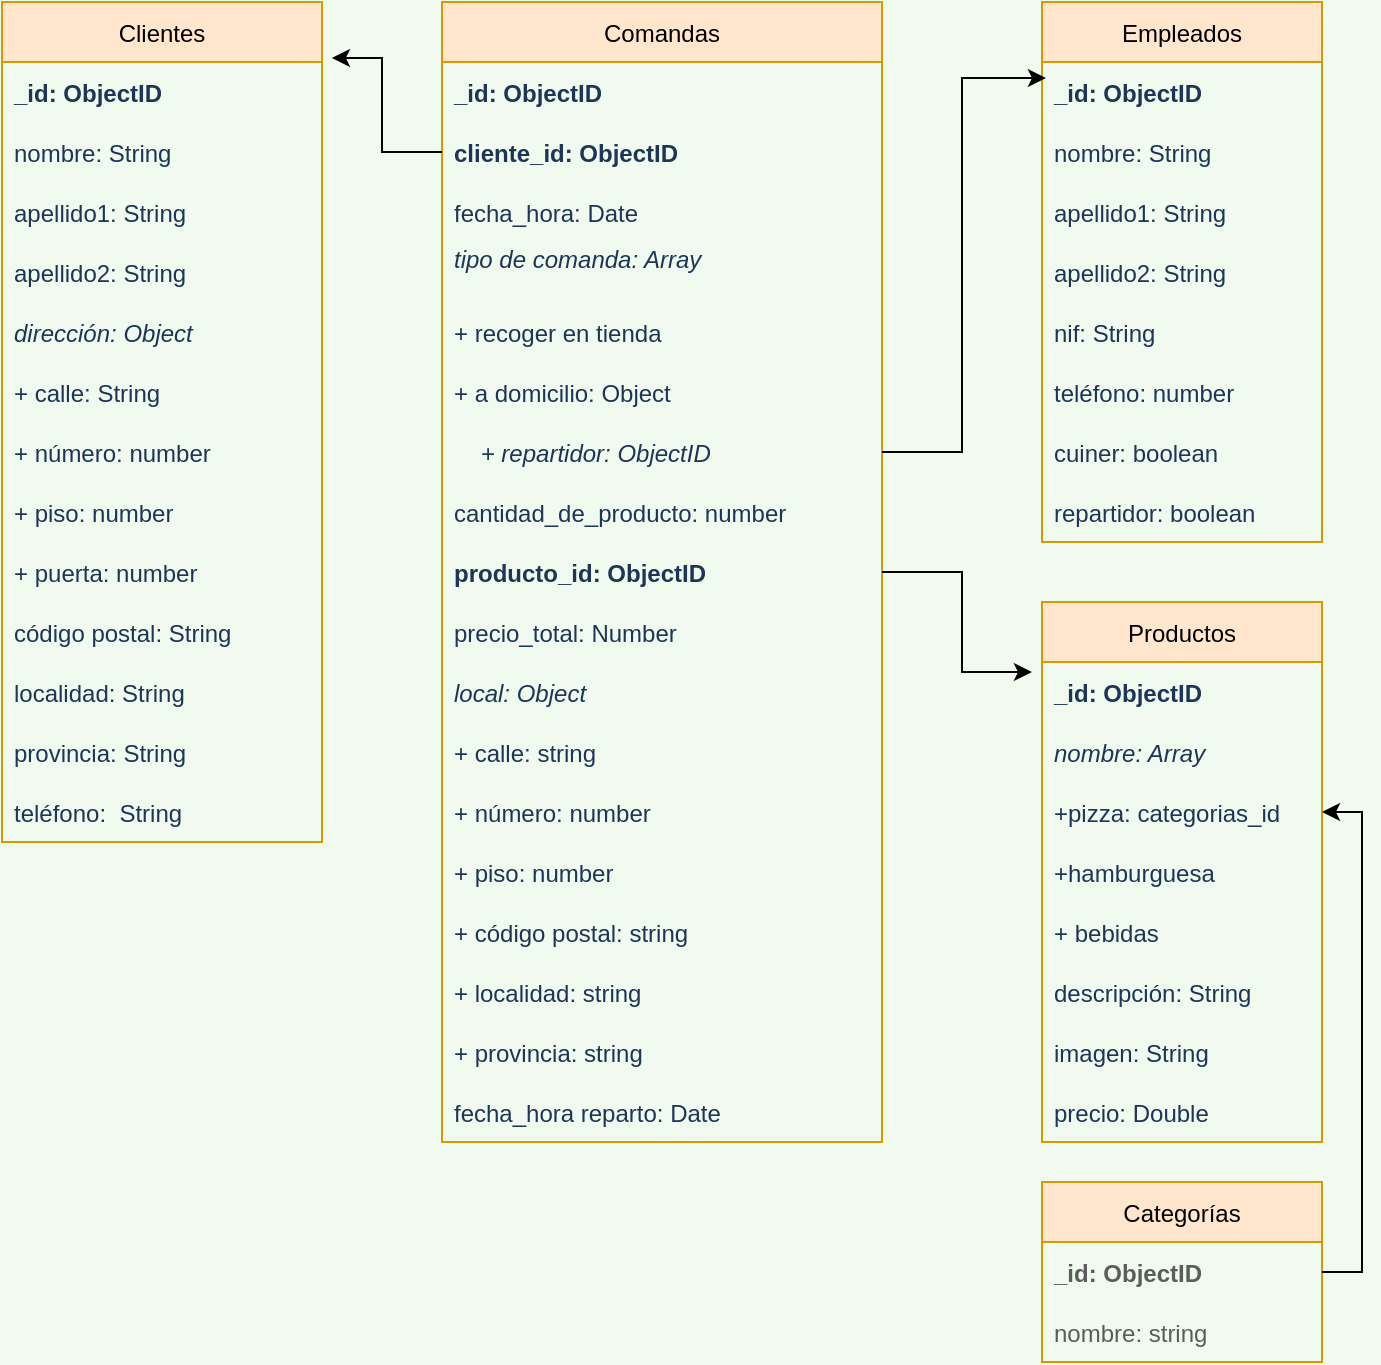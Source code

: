 <mxfile version="16.4.6" type="device" pages="2"><diagram id="U5rSkvCSgHJSSR9jQ4B3" name="Page-1"><mxGraphModel dx="868" dy="482" grid="1" gridSize="10" guides="1" tooltips="1" connect="1" arrows="1" fold="1" page="1" pageScale="1" pageWidth="827" pageHeight="1169" background="#F1FAEE" math="0" shadow="0"><root><mxCell id="0"/><mxCell id="1" parent="0"/><mxCell id="8mSWr7QNDFxBmi-GinSW-1" value="Clientes" style="swimlane;fontStyle=0;childLayout=stackLayout;horizontal=1;startSize=30;horizontalStack=0;resizeParent=1;resizeParentMax=0;resizeLast=0;collapsible=1;marginBottom=0;fillColor=#ffe6cc;strokeColor=#d79b00;" parent="1" vertex="1"><mxGeometry x="40" y="40" width="160" height="420" as="geometry"/></mxCell><mxCell id="8mSWr7QNDFxBmi-GinSW-2" value="_id: ObjectID" style="text;strokeColor=none;fillColor=none;align=left;verticalAlign=middle;spacingLeft=4;spacingRight=4;overflow=hidden;points=[[0,0.5],[1,0.5]];portConstraint=eastwest;rotatable=0;fontColor=#1D3557;fontStyle=1" parent="8mSWr7QNDFxBmi-GinSW-1" vertex="1"><mxGeometry y="30" width="160" height="30" as="geometry"/></mxCell><mxCell id="8mSWr7QNDFxBmi-GinSW-3" value="nombre: String" style="text;strokeColor=none;fillColor=none;align=left;verticalAlign=middle;spacingLeft=4;spacingRight=4;overflow=hidden;points=[[0,0.5],[1,0.5]];portConstraint=eastwest;rotatable=0;fontColor=#1D3557;" parent="8mSWr7QNDFxBmi-GinSW-1" vertex="1"><mxGeometry y="60" width="160" height="30" as="geometry"/></mxCell><mxCell id="8mSWr7QNDFxBmi-GinSW-4" value="apellido1: String" style="text;strokeColor=none;fillColor=none;align=left;verticalAlign=middle;spacingLeft=4;spacingRight=4;overflow=hidden;points=[[0,0.5],[1,0.5]];portConstraint=eastwest;rotatable=0;fontColor=#1D3557;" parent="8mSWr7QNDFxBmi-GinSW-1" vertex="1"><mxGeometry y="90" width="160" height="30" as="geometry"/></mxCell><mxCell id="8mSWr7QNDFxBmi-GinSW-5" value="apellido2: String" style="text;strokeColor=none;fillColor=none;align=left;verticalAlign=middle;spacingLeft=4;spacingRight=4;overflow=hidden;points=[[0,0.5],[1,0.5]];portConstraint=eastwest;rotatable=0;fontColor=#1D3557;" parent="8mSWr7QNDFxBmi-GinSW-1" vertex="1"><mxGeometry y="120" width="160" height="30" as="geometry"/></mxCell><mxCell id="8mSWr7QNDFxBmi-GinSW-6" value="dirección: Object" style="text;strokeColor=none;fillColor=none;align=left;verticalAlign=middle;spacingLeft=4;spacingRight=4;overflow=hidden;points=[[0,0.5],[1,0.5]];portConstraint=eastwest;rotatable=0;fontColor=#1D3557;fontStyle=2" parent="8mSWr7QNDFxBmi-GinSW-1" vertex="1"><mxGeometry y="150" width="160" height="30" as="geometry"/></mxCell><mxCell id="8mSWr7QNDFxBmi-GinSW-13" value="+ calle: String" style="text;strokeColor=none;fillColor=none;align=left;verticalAlign=middle;spacingLeft=4;spacingRight=4;overflow=hidden;points=[[0,0.5],[1,0.5]];portConstraint=eastwest;rotatable=0;fontColor=#1D3557;" parent="8mSWr7QNDFxBmi-GinSW-1" vertex="1"><mxGeometry y="180" width="160" height="30" as="geometry"/></mxCell><mxCell id="8mSWr7QNDFxBmi-GinSW-12" value="+ número: number" style="text;strokeColor=none;fillColor=none;align=left;verticalAlign=middle;spacingLeft=4;spacingRight=4;overflow=hidden;points=[[0,0.5],[1,0.5]];portConstraint=eastwest;rotatable=0;fontColor=#1D3557;" parent="8mSWr7QNDFxBmi-GinSW-1" vertex="1"><mxGeometry y="210" width="160" height="30" as="geometry"/></mxCell><mxCell id="8mSWr7QNDFxBmi-GinSW-11" value="+ piso: number" style="text;strokeColor=none;fillColor=none;align=left;verticalAlign=middle;spacingLeft=4;spacingRight=4;overflow=hidden;points=[[0,0.5],[1,0.5]];portConstraint=eastwest;rotatable=0;fontColor=#1D3557;" parent="8mSWr7QNDFxBmi-GinSW-1" vertex="1"><mxGeometry y="240" width="160" height="30" as="geometry"/></mxCell><mxCell id="8mSWr7QNDFxBmi-GinSW-10" value="+ puerta: number" style="text;strokeColor=none;fillColor=none;align=left;verticalAlign=middle;spacingLeft=4;spacingRight=4;overflow=hidden;points=[[0,0.5],[1,0.5]];portConstraint=eastwest;rotatable=0;fontColor=#1D3557;" parent="8mSWr7QNDFxBmi-GinSW-1" vertex="1"><mxGeometry y="270" width="160" height="30" as="geometry"/></mxCell><mxCell id="8mSWr7QNDFxBmi-GinSW-9" value="código postal: String" style="text;strokeColor=none;fillColor=none;align=left;verticalAlign=middle;spacingLeft=4;spacingRight=4;overflow=hidden;points=[[0,0.5],[1,0.5]];portConstraint=eastwest;rotatable=0;fontColor=#1D3557;" parent="8mSWr7QNDFxBmi-GinSW-1" vertex="1"><mxGeometry y="300" width="160" height="30" as="geometry"/></mxCell><mxCell id="8mSWr7QNDFxBmi-GinSW-8" value="localidad: String" style="text;strokeColor=none;fillColor=none;align=left;verticalAlign=middle;spacingLeft=4;spacingRight=4;overflow=hidden;points=[[0,0.5],[1,0.5]];portConstraint=eastwest;rotatable=0;fontColor=#1D3557;" parent="8mSWr7QNDFxBmi-GinSW-1" vertex="1"><mxGeometry y="330" width="160" height="30" as="geometry"/></mxCell><mxCell id="8mSWr7QNDFxBmi-GinSW-7" value="provincia: String" style="text;strokeColor=none;fillColor=none;align=left;verticalAlign=middle;spacingLeft=4;spacingRight=4;overflow=hidden;points=[[0,0.5],[1,0.5]];portConstraint=eastwest;rotatable=0;fontColor=#1D3557;" parent="8mSWr7QNDFxBmi-GinSW-1" vertex="1"><mxGeometry y="360" width="160" height="30" as="geometry"/></mxCell><mxCell id="8mSWr7QNDFxBmi-GinSW-14" value="teléfono:  String" style="text;strokeColor=none;fillColor=none;align=left;verticalAlign=middle;spacingLeft=4;spacingRight=4;overflow=hidden;points=[[0,0.5],[1,0.5]];portConstraint=eastwest;rotatable=0;fontColor=#1D3557;" parent="8mSWr7QNDFxBmi-GinSW-1" vertex="1"><mxGeometry y="390" width="160" height="30" as="geometry"/></mxCell><mxCell id="8mSWr7QNDFxBmi-GinSW-15" value="Comandas" style="swimlane;fontStyle=0;childLayout=stackLayout;horizontal=1;startSize=30;horizontalStack=0;resizeParent=1;resizeParentMax=0;resizeLast=0;collapsible=1;marginBottom=0;rounded=0;sketch=0;strokeColor=#d79b00;fillColor=#ffe6cc;" parent="1" vertex="1"><mxGeometry x="260" y="40" width="220" height="570" as="geometry"/></mxCell><mxCell id="8mSWr7QNDFxBmi-GinSW-16" value="_id: ObjectID" style="text;strokeColor=none;fillColor=none;align=left;verticalAlign=middle;spacingLeft=4;spacingRight=4;overflow=hidden;points=[[0,0.5],[1,0.5]];portConstraint=eastwest;rotatable=0;rounded=0;sketch=0;fontColor=#1D3557;fontStyle=1" parent="8mSWr7QNDFxBmi-GinSW-15" vertex="1"><mxGeometry y="30" width="220" height="30" as="geometry"/></mxCell><mxCell id="8mSWr7QNDFxBmi-GinSW-17" value="cliente_id: ObjectID" style="text;strokeColor=none;fillColor=none;align=left;verticalAlign=middle;spacingLeft=4;spacingRight=4;overflow=hidden;points=[[0,0.5],[1,0.5]];portConstraint=eastwest;rotatable=0;rounded=0;sketch=0;fontColor=#1D3557;fontStyle=1" parent="8mSWr7QNDFxBmi-GinSW-15" vertex="1"><mxGeometry y="60" width="220" height="30" as="geometry"/></mxCell><mxCell id="8mSWr7QNDFxBmi-GinSW-18" value="fecha_hora: Date" style="text;strokeColor=none;fillColor=none;align=left;verticalAlign=middle;spacingLeft=4;spacingRight=4;overflow=hidden;points=[[0,0.5],[1,0.5]];portConstraint=eastwest;rotatable=0;rounded=0;sketch=0;fontColor=#1D3557;" parent="8mSWr7QNDFxBmi-GinSW-15" vertex="1"><mxGeometry y="90" width="220" height="30" as="geometry"/></mxCell><mxCell id="8mSWr7QNDFxBmi-GinSW-20" value="tipo de comanda: Array&#10;" style="text;strokeColor=none;fillColor=none;align=left;verticalAlign=middle;spacingLeft=4;spacingRight=4;overflow=hidden;points=[[0,0.5],[1,0.5]];portConstraint=eastwest;rotatable=0;rounded=0;sketch=0;fontColor=#1D3557;fontStyle=2" parent="8mSWr7QNDFxBmi-GinSW-15" vertex="1"><mxGeometry y="120" width="220" height="30" as="geometry"/></mxCell><mxCell id="f9WsU3kn2h2Z4AYs7cos-2" value="+ recoger en tienda" style="text;strokeColor=none;fillColor=none;align=left;verticalAlign=middle;spacingLeft=4;spacingRight=4;overflow=hidden;points=[[0,0.5],[1,0.5]];portConstraint=eastwest;rotatable=0;rounded=0;sketch=0;fontColor=#1D3557;" parent="8mSWr7QNDFxBmi-GinSW-15" vertex="1"><mxGeometry y="150" width="220" height="30" as="geometry"/></mxCell><mxCell id="f9WsU3kn2h2Z4AYs7cos-1" value="+ a domicilio: Object" style="text;strokeColor=none;fillColor=none;align=left;verticalAlign=middle;spacingLeft=4;spacingRight=4;overflow=hidden;points=[[0,0.5],[1,0.5]];portConstraint=eastwest;rotatable=0;rounded=0;sketch=0;fontColor=#1D3557;" parent="8mSWr7QNDFxBmi-GinSW-15" vertex="1"><mxGeometry y="180" width="220" height="30" as="geometry"/></mxCell><mxCell id="8mSWr7QNDFxBmi-GinSW-37" value="    + repartidor: ObjectID" style="text;strokeColor=none;fillColor=none;align=left;verticalAlign=middle;spacingLeft=4;spacingRight=4;overflow=hidden;points=[[0,0.5],[1,0.5]];portConstraint=eastwest;rotatable=0;rounded=0;sketch=0;fontColor=#1D3557;fontStyle=2" parent="8mSWr7QNDFxBmi-GinSW-15" vertex="1"><mxGeometry y="210" width="220" height="30" as="geometry"/></mxCell><mxCell id="8mSWr7QNDFxBmi-GinSW-19" value="cantidad_de_producto: number" style="text;strokeColor=none;fillColor=none;align=left;verticalAlign=middle;spacingLeft=4;spacingRight=4;overflow=hidden;points=[[0,0.5],[1,0.5]];portConstraint=eastwest;rotatable=0;rounded=0;sketch=0;fontColor=#1D3557;" parent="8mSWr7QNDFxBmi-GinSW-15" vertex="1"><mxGeometry y="240" width="220" height="30" as="geometry"/></mxCell><mxCell id="8mSWr7QNDFxBmi-GinSW-21" value="producto_id: ObjectID" style="text;strokeColor=none;fillColor=none;align=left;verticalAlign=middle;spacingLeft=4;spacingRight=4;overflow=hidden;points=[[0,0.5],[1,0.5]];portConstraint=eastwest;rotatable=0;rounded=0;sketch=0;fontColor=#1D3557;fontStyle=1" parent="8mSWr7QNDFxBmi-GinSW-15" vertex="1"><mxGeometry y="270" width="220" height="30" as="geometry"/></mxCell><mxCell id="8mSWr7QNDFxBmi-GinSW-22" value="precio_total: Number" style="text;strokeColor=none;fillColor=none;align=left;verticalAlign=middle;spacingLeft=4;spacingRight=4;overflow=hidden;points=[[0,0.5],[1,0.5]];portConstraint=eastwest;rotatable=0;rounded=0;sketch=0;fontColor=#1D3557;" parent="8mSWr7QNDFxBmi-GinSW-15" vertex="1"><mxGeometry y="300" width="220" height="30" as="geometry"/></mxCell><mxCell id="8mSWr7QNDFxBmi-GinSW-36" value="local: Object" style="text;strokeColor=none;fillColor=none;align=left;verticalAlign=middle;spacingLeft=4;spacingRight=4;overflow=hidden;points=[[0,0.5],[1,0.5]];portConstraint=eastwest;rotatable=0;rounded=0;sketch=0;fontColor=#1D3557;fontStyle=2" parent="8mSWr7QNDFxBmi-GinSW-15" vertex="1"><mxGeometry y="330" width="220" height="30" as="geometry"/></mxCell><mxCell id="8mSWr7QNDFxBmi-GinSW-35" value="+ calle: string" style="text;strokeColor=none;fillColor=none;align=left;verticalAlign=middle;spacingLeft=4;spacingRight=4;overflow=hidden;points=[[0,0.5],[1,0.5]];portConstraint=eastwest;rotatable=0;rounded=0;sketch=0;fontColor=#1D3557;" parent="8mSWr7QNDFxBmi-GinSW-15" vertex="1"><mxGeometry y="360" width="220" height="30" as="geometry"/></mxCell><mxCell id="8mSWr7QNDFxBmi-GinSW-34" value="+ número: number" style="text;strokeColor=none;fillColor=none;align=left;verticalAlign=middle;spacingLeft=4;spacingRight=4;overflow=hidden;points=[[0,0.5],[1,0.5]];portConstraint=eastwest;rotatable=0;rounded=0;sketch=0;fontColor=#1D3557;" parent="8mSWr7QNDFxBmi-GinSW-15" vertex="1"><mxGeometry y="390" width="220" height="30" as="geometry"/></mxCell><mxCell id="8mSWr7QNDFxBmi-GinSW-33" value="+ piso: number" style="text;strokeColor=none;fillColor=none;align=left;verticalAlign=middle;spacingLeft=4;spacingRight=4;overflow=hidden;points=[[0,0.5],[1,0.5]];portConstraint=eastwest;rotatable=0;rounded=0;sketch=0;fontColor=#1D3557;" parent="8mSWr7QNDFxBmi-GinSW-15" vertex="1"><mxGeometry y="420" width="220" height="30" as="geometry"/></mxCell><mxCell id="8mSWr7QNDFxBmi-GinSW-32" value="+ código postal: string" style="text;strokeColor=none;fillColor=none;align=left;verticalAlign=middle;spacingLeft=4;spacingRight=4;overflow=hidden;points=[[0,0.5],[1,0.5]];portConstraint=eastwest;rotatable=0;rounded=0;sketch=0;fontColor=#1D3557;" parent="8mSWr7QNDFxBmi-GinSW-15" vertex="1"><mxGeometry y="450" width="220" height="30" as="geometry"/></mxCell><mxCell id="8mSWr7QNDFxBmi-GinSW-39" value="+ localidad: string" style="text;strokeColor=none;fillColor=none;align=left;verticalAlign=middle;spacingLeft=4;spacingRight=4;overflow=hidden;points=[[0,0.5],[1,0.5]];portConstraint=eastwest;rotatable=0;rounded=0;sketch=0;fontColor=#1D3557;" parent="8mSWr7QNDFxBmi-GinSW-15" vertex="1"><mxGeometry y="480" width="220" height="30" as="geometry"/></mxCell><mxCell id="8mSWr7QNDFxBmi-GinSW-38" value="+ provincia: string" style="text;strokeColor=none;fillColor=none;align=left;verticalAlign=middle;spacingLeft=4;spacingRight=4;overflow=hidden;points=[[0,0.5],[1,0.5]];portConstraint=eastwest;rotatable=0;rounded=0;sketch=0;fontColor=#1D3557;" parent="8mSWr7QNDFxBmi-GinSW-15" vertex="1"><mxGeometry y="510" width="220" height="30" as="geometry"/></mxCell><mxCell id="8mSWr7QNDFxBmi-GinSW-51" value="fecha_hora reparto: Date" style="text;strokeColor=none;fillColor=none;align=left;verticalAlign=middle;spacingLeft=4;spacingRight=4;overflow=hidden;points=[[0,0.5],[1,0.5]];portConstraint=eastwest;rotatable=0;rounded=0;sketch=0;fontColor=#1D3557;" parent="8mSWr7QNDFxBmi-GinSW-15" vertex="1"><mxGeometry y="540" width="220" height="30" as="geometry"/></mxCell><mxCell id="8mSWr7QNDFxBmi-GinSW-23" value="Productos" style="swimlane;fontStyle=0;childLayout=stackLayout;horizontal=1;startSize=30;horizontalStack=0;resizeParent=1;resizeParentMax=0;resizeLast=0;collapsible=1;marginBottom=0;rounded=0;sketch=0;strokeColor=#d79b00;fillColor=#ffe6cc;" parent="1" vertex="1"><mxGeometry x="560" y="340" width="140" height="270" as="geometry"/></mxCell><mxCell id="8mSWr7QNDFxBmi-GinSW-24" value="_id: ObjectID" style="text;strokeColor=none;fillColor=none;align=left;verticalAlign=middle;spacingLeft=4;spacingRight=4;overflow=hidden;points=[[0,0.5],[1,0.5]];portConstraint=eastwest;rotatable=0;rounded=0;sketch=0;fontColor=#1D3557;fontStyle=1" parent="8mSWr7QNDFxBmi-GinSW-23" vertex="1"><mxGeometry y="30" width="140" height="30" as="geometry"/></mxCell><mxCell id="8mSWr7QNDFxBmi-GinSW-25" value="nombre: Array" style="text;strokeColor=none;fillColor=none;align=left;verticalAlign=middle;spacingLeft=4;spacingRight=4;overflow=hidden;points=[[0,0.5],[1,0.5]];portConstraint=eastwest;rotatable=0;rounded=0;sketch=0;fontColor=#1D3557;fontStyle=2" parent="8mSWr7QNDFxBmi-GinSW-23" vertex="1"><mxGeometry y="60" width="140" height="30" as="geometry"/></mxCell><mxCell id="8mSWr7QNDFxBmi-GinSW-31" value="+pizza: categorias_id" style="text;strokeColor=none;fillColor=none;align=left;verticalAlign=middle;spacingLeft=4;spacingRight=4;overflow=hidden;points=[[0,0.5],[1,0.5]];portConstraint=eastwest;rotatable=0;rounded=0;sketch=0;fontColor=#1D3557;" parent="8mSWr7QNDFxBmi-GinSW-23" vertex="1"><mxGeometry y="90" width="140" height="30" as="geometry"/></mxCell><mxCell id="8mSWr7QNDFxBmi-GinSW-30" value="+hamburguesa" style="text;strokeColor=none;fillColor=none;align=left;verticalAlign=middle;spacingLeft=4;spacingRight=4;overflow=hidden;points=[[0,0.5],[1,0.5]];portConstraint=eastwest;rotatable=0;rounded=0;sketch=0;fontColor=#1D3557;" parent="8mSWr7QNDFxBmi-GinSW-23" vertex="1"><mxGeometry y="120" width="140" height="30" as="geometry"/></mxCell><mxCell id="8mSWr7QNDFxBmi-GinSW-29" value="+ bebidas" style="text;strokeColor=none;fillColor=none;align=left;verticalAlign=middle;spacingLeft=4;spacingRight=4;overflow=hidden;points=[[0,0.5],[1,0.5]];portConstraint=eastwest;rotatable=0;rounded=0;sketch=0;fontColor=#1D3557;" parent="8mSWr7QNDFxBmi-GinSW-23" vertex="1"><mxGeometry y="150" width="140" height="30" as="geometry"/></mxCell><mxCell id="8mSWr7QNDFxBmi-GinSW-26" value="descripción: String" style="text;strokeColor=none;fillColor=none;align=left;verticalAlign=middle;spacingLeft=4;spacingRight=4;overflow=hidden;points=[[0,0.5],[1,0.5]];portConstraint=eastwest;rotatable=0;rounded=0;sketch=0;fontColor=#1D3557;" parent="8mSWr7QNDFxBmi-GinSW-23" vertex="1"><mxGeometry y="180" width="140" height="30" as="geometry"/></mxCell><mxCell id="8mSWr7QNDFxBmi-GinSW-28" value="imagen: String" style="text;strokeColor=none;fillColor=none;align=left;verticalAlign=middle;spacingLeft=4;spacingRight=4;overflow=hidden;points=[[0,0.5],[1,0.5]];portConstraint=eastwest;rotatable=0;rounded=0;sketch=0;fontColor=#1D3557;" parent="8mSWr7QNDFxBmi-GinSW-23" vertex="1"><mxGeometry y="210" width="140" height="30" as="geometry"/></mxCell><mxCell id="8mSWr7QNDFxBmi-GinSW-27" value="precio: Double" style="text;strokeColor=none;fillColor=none;align=left;verticalAlign=middle;spacingLeft=4;spacingRight=4;overflow=hidden;points=[[0,0.5],[1,0.5]];portConstraint=eastwest;rotatable=0;rounded=0;sketch=0;fontColor=#1D3557;" parent="8mSWr7QNDFxBmi-GinSW-23" vertex="1"><mxGeometry y="240" width="140" height="30" as="geometry"/></mxCell><mxCell id="8mSWr7QNDFxBmi-GinSW-40" value="Empleados" style="swimlane;fontStyle=0;childLayout=stackLayout;horizontal=1;startSize=30;horizontalStack=0;resizeParent=1;resizeParentMax=0;resizeLast=0;collapsible=1;marginBottom=0;rounded=0;sketch=0;strokeColor=#d79b00;fillColor=#ffe6cc;" parent="1" vertex="1"><mxGeometry x="560" y="40" width="140" height="270" as="geometry"/></mxCell><mxCell id="8mSWr7QNDFxBmi-GinSW-41" value="_id: ObjectID" style="text;strokeColor=none;fillColor=none;align=left;verticalAlign=middle;spacingLeft=4;spacingRight=4;overflow=hidden;points=[[0,0.5],[1,0.5]];portConstraint=eastwest;rotatable=0;rounded=0;sketch=0;fontColor=#1D3557;fontStyle=1" parent="8mSWr7QNDFxBmi-GinSW-40" vertex="1"><mxGeometry y="30" width="140" height="30" as="geometry"/></mxCell><mxCell id="8mSWr7QNDFxBmi-GinSW-42" value="nombre: String" style="text;strokeColor=none;fillColor=none;align=left;verticalAlign=middle;spacingLeft=4;spacingRight=4;overflow=hidden;points=[[0,0.5],[1,0.5]];portConstraint=eastwest;rotatable=0;rounded=0;sketch=0;fontColor=#1D3557;" parent="8mSWr7QNDFxBmi-GinSW-40" vertex="1"><mxGeometry y="60" width="140" height="30" as="geometry"/></mxCell><mxCell id="8mSWr7QNDFxBmi-GinSW-43" value="apellido1: String" style="text;strokeColor=none;fillColor=none;align=left;verticalAlign=middle;spacingLeft=4;spacingRight=4;overflow=hidden;points=[[0,0.5],[1,0.5]];portConstraint=eastwest;rotatable=0;rounded=0;sketch=0;fontColor=#1D3557;" parent="8mSWr7QNDFxBmi-GinSW-40" vertex="1"><mxGeometry y="90" width="140" height="30" as="geometry"/></mxCell><mxCell id="8mSWr7QNDFxBmi-GinSW-45" value="apellido2: String" style="text;strokeColor=none;fillColor=none;align=left;verticalAlign=middle;spacingLeft=4;spacingRight=4;overflow=hidden;points=[[0,0.5],[1,0.5]];portConstraint=eastwest;rotatable=0;rounded=0;sketch=0;fontColor=#1D3557;" parent="8mSWr7QNDFxBmi-GinSW-40" vertex="1"><mxGeometry y="120" width="140" height="30" as="geometry"/></mxCell><mxCell id="8mSWr7QNDFxBmi-GinSW-44" value="nif: String" style="text;strokeColor=none;fillColor=none;align=left;verticalAlign=middle;spacingLeft=4;spacingRight=4;overflow=hidden;points=[[0,0.5],[1,0.5]];portConstraint=eastwest;rotatable=0;rounded=0;sketch=0;fontColor=#1D3557;" parent="8mSWr7QNDFxBmi-GinSW-40" vertex="1"><mxGeometry y="150" width="140" height="30" as="geometry"/></mxCell><mxCell id="8mSWr7QNDFxBmi-GinSW-46" value="teléfono: number" style="text;strokeColor=none;fillColor=none;align=left;verticalAlign=middle;spacingLeft=4;spacingRight=4;overflow=hidden;points=[[0,0.5],[1,0.5]];portConstraint=eastwest;rotatable=0;rounded=0;sketch=0;fontColor=#1D3557;" parent="8mSWr7QNDFxBmi-GinSW-40" vertex="1"><mxGeometry y="180" width="140" height="30" as="geometry"/></mxCell><mxCell id="8mSWr7QNDFxBmi-GinSW-47" value="cuiner: boolean" style="text;strokeColor=none;fillColor=none;align=left;verticalAlign=middle;spacingLeft=4;spacingRight=4;overflow=hidden;points=[[0,0.5],[1,0.5]];portConstraint=eastwest;rotatable=0;rounded=0;sketch=0;fontColor=#1D3557;" parent="8mSWr7QNDFxBmi-GinSW-40" vertex="1"><mxGeometry y="210" width="140" height="30" as="geometry"/></mxCell><mxCell id="8mSWr7QNDFxBmi-GinSW-48" value="repartidor: boolean" style="text;strokeColor=none;fillColor=none;align=left;verticalAlign=middle;spacingLeft=4;spacingRight=4;overflow=hidden;points=[[0,0.5],[1,0.5]];portConstraint=eastwest;rotatable=0;rounded=0;sketch=0;fontColor=#1D3557;" parent="8mSWr7QNDFxBmi-GinSW-40" vertex="1"><mxGeometry y="240" width="140" height="30" as="geometry"/></mxCell><mxCell id="P33lBYrOHZGMzcNd8VFs-1" value="Categorías" style="swimlane;fontStyle=0;childLayout=stackLayout;horizontal=1;startSize=30;horizontalStack=0;resizeParent=1;resizeParentMax=0;resizeLast=0;collapsible=1;marginBottom=0;fillColor=#ffe6cc;strokeColor=#d79b00;" vertex="1" parent="1"><mxGeometry x="560" y="630" width="140" height="90" as="geometry"/></mxCell><mxCell id="P33lBYrOHZGMzcNd8VFs-2" value="_id: ObjectID" style="text;strokeColor=none;fillColor=none;align=left;verticalAlign=middle;spacingLeft=4;spacingRight=4;overflow=hidden;points=[[0,0.5],[1,0.5]];portConstraint=eastwest;rotatable=0;fontColor=#5C5C5C;fontStyle=1" vertex="1" parent="P33lBYrOHZGMzcNd8VFs-1"><mxGeometry y="30" width="140" height="30" as="geometry"/></mxCell><mxCell id="P33lBYrOHZGMzcNd8VFs-3" value="nombre: string" style="text;strokeColor=none;fillColor=none;align=left;verticalAlign=middle;spacingLeft=4;spacingRight=4;overflow=hidden;points=[[0,0.5],[1,0.5]];portConstraint=eastwest;rotatable=0;fontColor=#5C5C5C;" vertex="1" parent="P33lBYrOHZGMzcNd8VFs-1"><mxGeometry y="60" width="140" height="30" as="geometry"/></mxCell><mxCell id="P33lBYrOHZGMzcNd8VFs-5" style="edgeStyle=orthogonalEdgeStyle;rounded=0;orthogonalLoop=1;jettySize=auto;html=1;exitX=1;exitY=0.5;exitDx=0;exitDy=0;entryX=1;entryY=0.5;entryDx=0;entryDy=0;fontColor=#5C5C5C;" edge="1" parent="1" source="P33lBYrOHZGMzcNd8VFs-2" target="8mSWr7QNDFxBmi-GinSW-31"><mxGeometry relative="1" as="geometry"/></mxCell><mxCell id="P33lBYrOHZGMzcNd8VFs-7" style="edgeStyle=orthogonalEdgeStyle;rounded=0;orthogonalLoop=1;jettySize=auto;html=1;exitX=0;exitY=0.5;exitDx=0;exitDy=0;entryX=1.031;entryY=-0.067;entryDx=0;entryDy=0;entryPerimeter=0;fontColor=#5C5C5C;" edge="1" parent="1" source="8mSWr7QNDFxBmi-GinSW-17" target="8mSWr7QNDFxBmi-GinSW-2"><mxGeometry relative="1" as="geometry"/></mxCell><mxCell id="P33lBYrOHZGMzcNd8VFs-8" style="edgeStyle=orthogonalEdgeStyle;rounded=0;orthogonalLoop=1;jettySize=auto;html=1;exitX=1;exitY=0.5;exitDx=0;exitDy=0;entryX=-0.036;entryY=0.167;entryDx=0;entryDy=0;entryPerimeter=0;fontColor=#5C5C5C;" edge="1" parent="1" source="8mSWr7QNDFxBmi-GinSW-21" target="8mSWr7QNDFxBmi-GinSW-24"><mxGeometry relative="1" as="geometry"/></mxCell><mxCell id="P33lBYrOHZGMzcNd8VFs-11" style="edgeStyle=orthogonalEdgeStyle;rounded=0;orthogonalLoop=1;jettySize=auto;html=1;exitX=1;exitY=0.5;exitDx=0;exitDy=0;entryX=0.014;entryY=0.267;entryDx=0;entryDy=0;entryPerimeter=0;fontColor=#5C5C5C;" edge="1" parent="1" source="8mSWr7QNDFxBmi-GinSW-37" target="8mSWr7QNDFxBmi-GinSW-41"><mxGeometry relative="1" as="geometry"/></mxCell></root></mxGraphModel></diagram><diagram id="ucLf0lyx0zzbsesb4-Hj" name="Page-2"><mxGraphModel dx="868" dy="482" grid="1" gridSize="10" guides="1" tooltips="1" connect="1" arrows="1" fold="1" page="1" pageScale="1" pageWidth="827" pageHeight="1169" math="0" shadow="0"><root><mxCell id="yZozqnS02aAGYTh4wfyS-0"/><mxCell id="yZozqnS02aAGYTh4wfyS-1" parent="yZozqnS02aAGYTh4wfyS-0"/></root></mxGraphModel></diagram></mxfile>